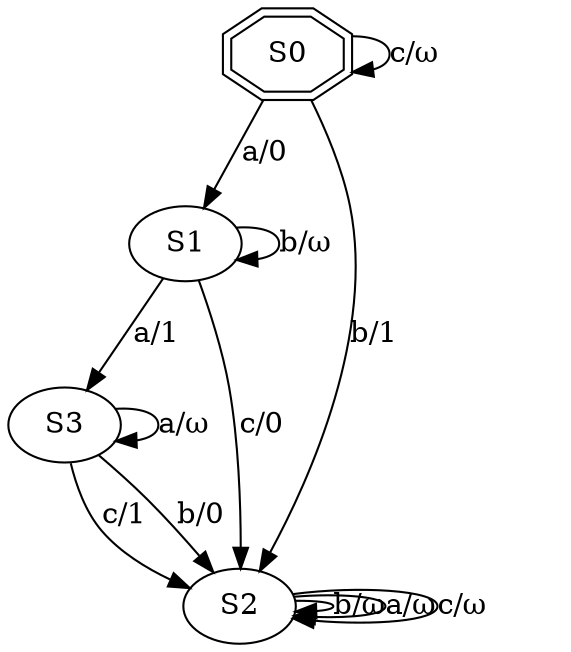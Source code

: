 digraph G {
	S3 -> S3 [label="a/ω"];
	S1 -> S3 [label="a/1"];
	S2 -> S2 [label="b/ω"];
	S3 -> S2 [label="c/1"];
	S2 -> S2 [label="a/ω"];
	S3 -> S2 [label="b/0"];
	S0 -> S2 [label="b/1"];
	S1 -> S2 [label="c/0"];
	S0 -> S1 [label="a/0"];
	S1 -> S1 [label="b/ω"];
	S2 -> S2 [label="c/ω"];
	S0 -> S0 [label="c/ω"];
	S0 [shape=doubleoctagon]
}
